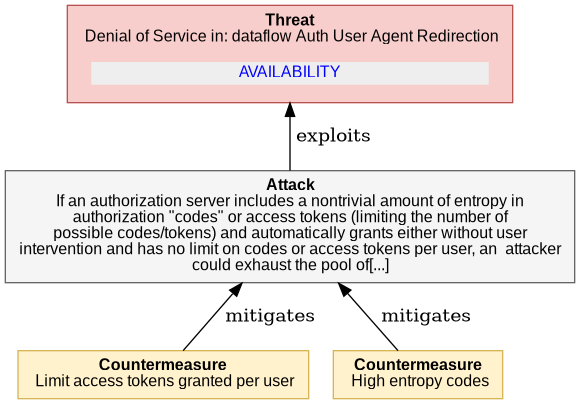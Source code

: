  

@startuml
digraph G {
rankdir="BT";
  node [shape=plaintext, fontname="Arial" fontsize="12"];
    "4_4_1_11_DOS_TOKEN_ENTROPY" [ fillcolor="#F8CECC", style=filled, shape=polygon, color="#B85450"
    label= 
    <<table border="0" cellborder="0" cellspacing="0">
     <tr><td align="center"><b>Threat</b><br/> 

Denial of Service in: dataflow Auth User Agent Redirection
</td></tr>
     <tr><td><table border="0" cellborder="0" cellspacing="8"><tr>
                ret += secObj.linkedImpactMDText()
     <td align="center" href="#OAuth2.AVAILABILITY" bgcolor="#EEEEEE"><font color="blue">AVAILABILITY</font></td>
     </tr></table></td></tr>   
   </table>>
   ];
    
"4_4_1_11_DOS_TOKEN_ENTROPY_attack" [ fillcolor="#f5f5f5", style=filled, shape=polygon, color="#666666", label =     
    <<table border="0" cellborder="0" cellspacing="0">
     <tr><td align="center"><b>Attack</b><br/>

If an authorization server includes a nontrivial amount of entropy in<br/>authorization &quot;codes&quot; or access tokens (limiting the number of<br/>possible codes/tokens) and automatically grants either without user<br/>intervention and has no limit on codes or access tokens per user, an  attacker<br/>could exhaust the pool of[...]
</td></tr>
   </table>>
    ]

"4_4_1_11_DOS_TOKEN_ENTROPY_attack" -> "4_4_1_11_DOS_TOKEN_ENTROPY"  [label = " exploits"]

    "4_4_1_11_DOS_TOKEN_ENTROPY_countermeasure0" [ 
       fillcolor="#FFF2CC", style=filled, shape=polygon, color="#D6B656", label =     
    <<table border="0" cellborder="0" cellspacing="0">
     <tr><td align="left"><b>Countermeasure</b><br/> 

Limit access tokens granted per user
</td></tr>
   </table>>
   ]

     "4_4_1_11_DOS_TOKEN_ENTROPY_countermeasure0" -> "4_4_1_11_DOS_TOKEN_ENTROPY_attack" [label = " mitigates"]

    "4_4_1_11_DOS_TOKEN_ENTROPY_countermeasure1" [ 
       fillcolor="#FFF2CC", style=filled, shape=polygon, color="#D6B656", label =     
    <<table border="0" cellborder="0" cellspacing="0">
     <tr><td align="left"><b>Countermeasure</b><br/> 

High entropy codes
</td></tr>
   </table>>
   ]

     "4_4_1_11_DOS_TOKEN_ENTROPY_countermeasure1" -> "4_4_1_11_DOS_TOKEN_ENTROPY_attack" [label = " mitigates"]

}
@enduml

